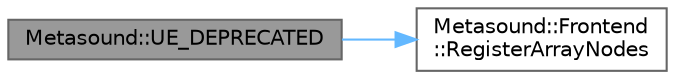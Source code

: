 digraph "Metasound::UE_DEPRECATED"
{
 // INTERACTIVE_SVG=YES
 // LATEX_PDF_SIZE
  bgcolor="transparent";
  edge [fontname=Helvetica,fontsize=10,labelfontname=Helvetica,labelfontsize=10];
  node [fontname=Helvetica,fontsize=10,shape=box,height=0.2,width=0.4];
  rankdir="LR";
  Node1 [id="Node000001",label="Metasound::UE_DEPRECATED",height=0.2,width=0.4,color="gray40", fillcolor="grey60", style="filled", fontcolor="black",tooltip=" "];
  Node1 -> Node2 [id="edge1_Node000001_Node000002",color="steelblue1",style="solid",tooltip=" "];
  Node2 [id="Node000002",label="Metasound::Frontend\l::RegisterArrayNodes",height=0.2,width=0.4,color="grey40", fillcolor="white", style="filled",URL="$db/d97/namespaceMetasound_1_1Frontend.html#af812c17f05741bf4b27497de8353bc49",tooltip="Registers all available array nodes which can be instantiated for the given ArrayType."];
}
